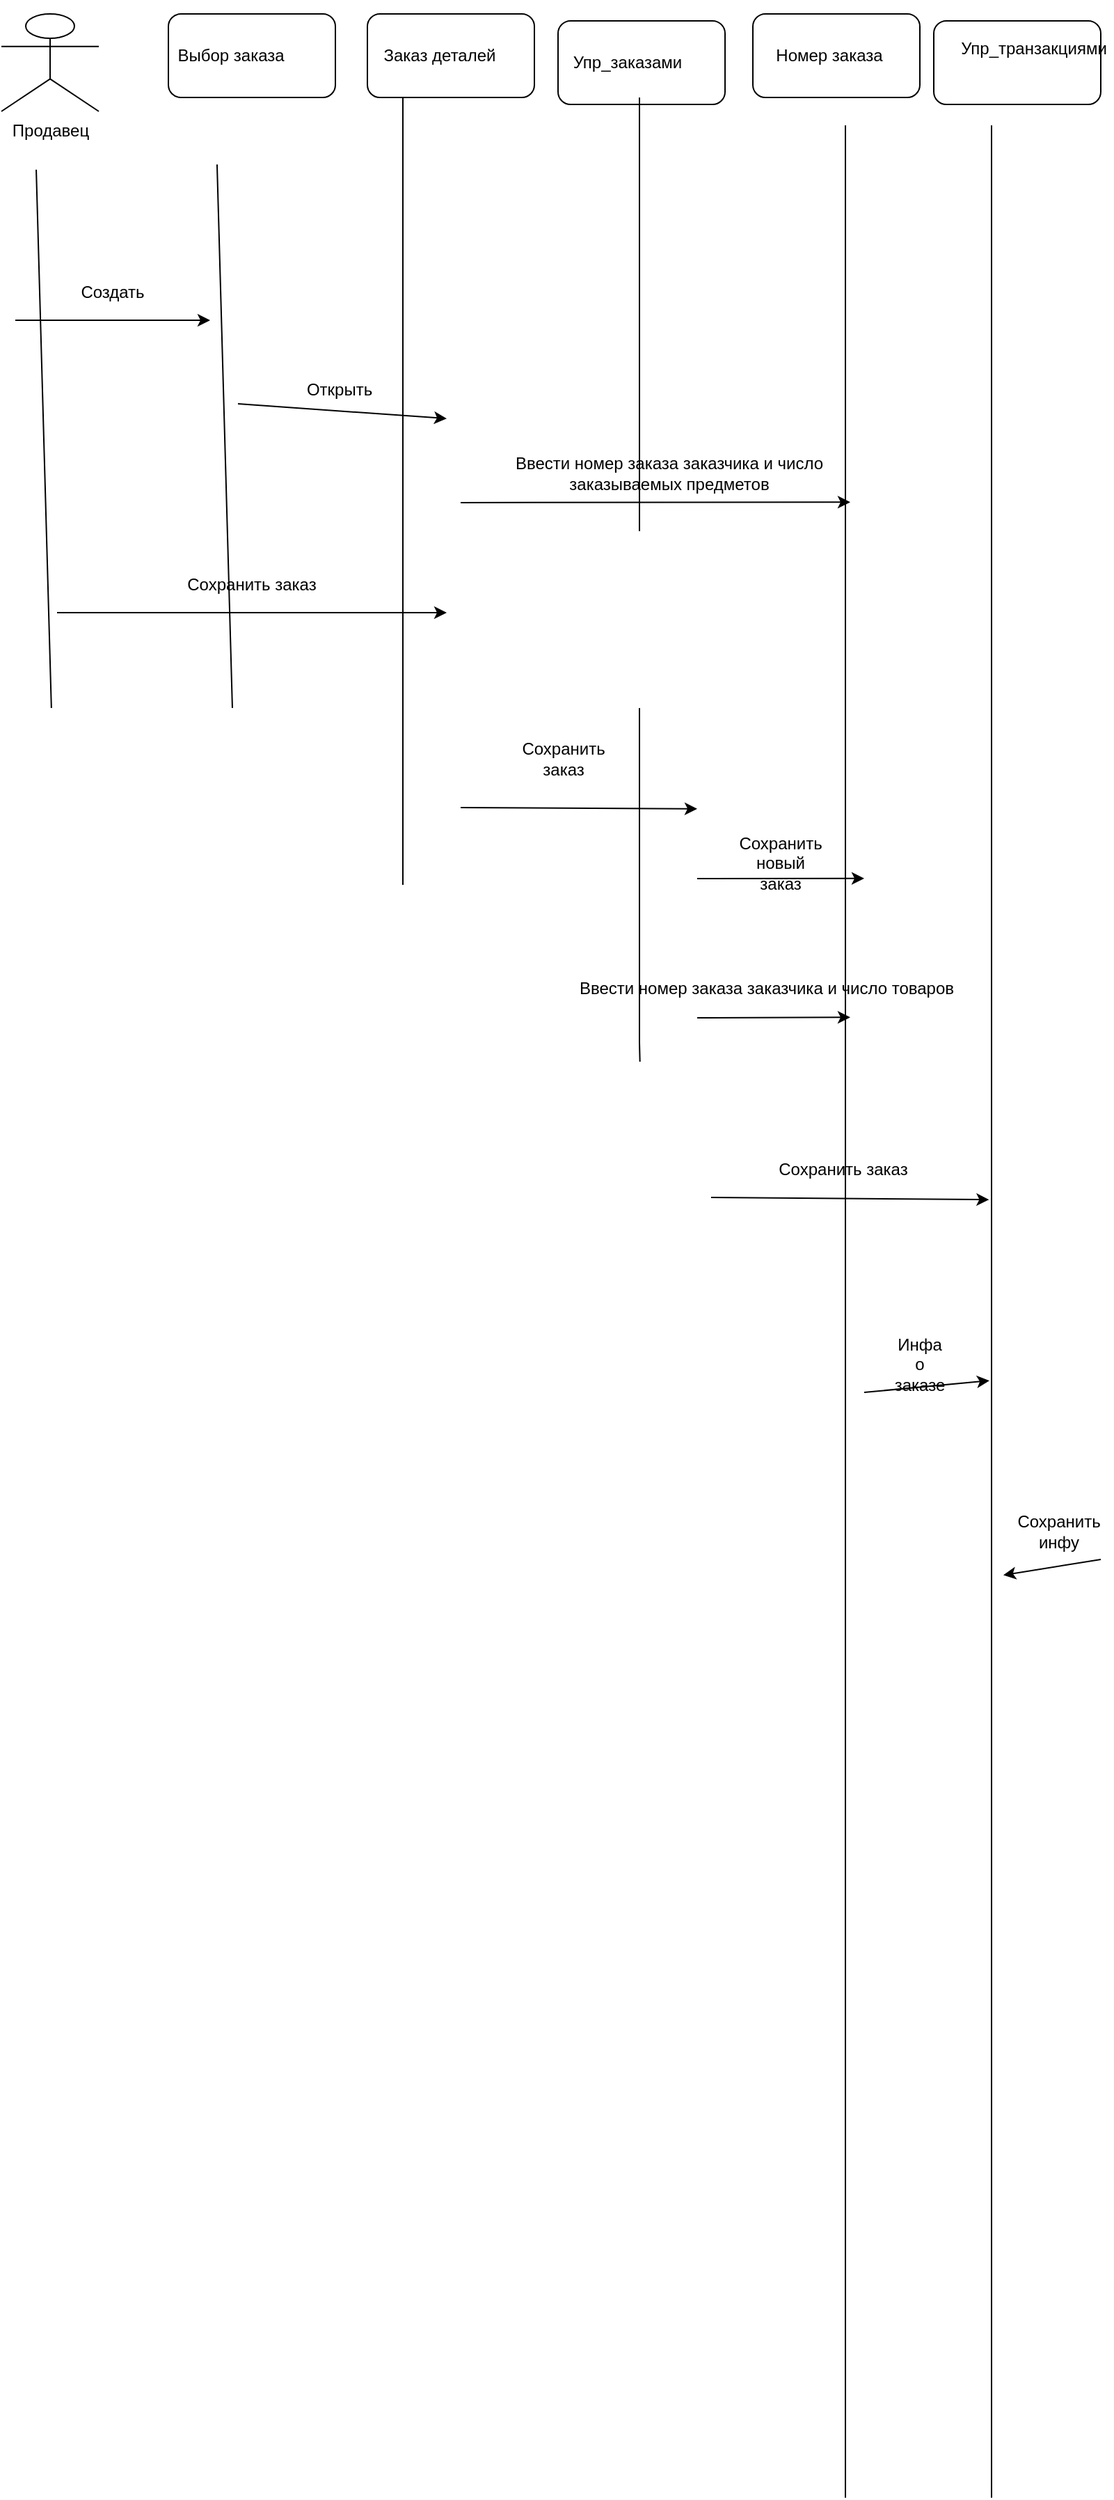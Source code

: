 <mxfile version="14.0.3" type="github" pages="3">
  <diagram id="_l41gC_-QUTHXOedeptn" name="Page-1">
    <mxGraphModel dx="390" dy="635" grid="1" gridSize="10" guides="1" tooltips="1" connect="1" arrows="1" fold="1" page="1" pageScale="1" pageWidth="827" pageHeight="1169" math="0" shadow="0">
      <root>
        <mxCell id="0" />
        <mxCell id="1" parent="0" />
        <mxCell id="vysxgyDkq2wraAgJu6BQ-1" value="Продавец" style="shape=umlActor;verticalLabelPosition=bottom;verticalAlign=top;html=1;outlineConnect=0;" parent="1" vertex="1">
          <mxGeometry x="30" y="50" width="70" height="70" as="geometry" />
        </mxCell>
        <mxCell id="vysxgyDkq2wraAgJu6BQ-5" value="" style="rounded=1;whiteSpace=wrap;html=1;" parent="1" vertex="1">
          <mxGeometry x="150" y="50" width="120" height="60" as="geometry" />
        </mxCell>
        <mxCell id="vysxgyDkq2wraAgJu6BQ-6" value="Выбор заказа" style="text;html=1;strokeColor=none;fillColor=none;align=center;verticalAlign=middle;whiteSpace=wrap;rounded=0;" parent="1" vertex="1">
          <mxGeometry x="150" y="55" width="90" height="50" as="geometry" />
        </mxCell>
        <mxCell id="vysxgyDkq2wraAgJu6BQ-7" value="" style="rounded=1;whiteSpace=wrap;html=1;" parent="1" vertex="1">
          <mxGeometry x="293" y="50" width="120" height="60" as="geometry" />
        </mxCell>
        <mxCell id="vysxgyDkq2wraAgJu6BQ-8" value="Заказ деталей" style="text;html=1;strokeColor=none;fillColor=none;align=center;verticalAlign=middle;whiteSpace=wrap;rounded=0;" parent="1" vertex="1">
          <mxGeometry x="300" y="50" width="90" height="60" as="geometry" />
        </mxCell>
        <mxCell id="vysxgyDkq2wraAgJu6BQ-10" value="" style="rounded=1;whiteSpace=wrap;html=1;fillColor=none;gradientColor=none;" parent="1" vertex="1">
          <mxGeometry x="430" y="55" width="120" height="60" as="geometry" />
        </mxCell>
        <mxCell id="vysxgyDkq2wraAgJu6BQ-11" value="Упр_заказами" style="text;html=1;strokeColor=none;fillColor=none;align=center;verticalAlign=middle;whiteSpace=wrap;rounded=0;" parent="1" vertex="1">
          <mxGeometry x="430" y="60" width="100" height="50" as="geometry" />
        </mxCell>
        <mxCell id="vysxgyDkq2wraAgJu6BQ-12" value="" style="rounded=1;whiteSpace=wrap;html=1;fillColor=none;gradientColor=none;" parent="1" vertex="1">
          <mxGeometry x="570" y="50" width="120" height="60" as="geometry" />
        </mxCell>
        <mxCell id="vysxgyDkq2wraAgJu6BQ-13" value="Номер заказа" style="text;html=1;strokeColor=none;fillColor=none;align=center;verticalAlign=middle;whiteSpace=wrap;rounded=0;" parent="1" vertex="1">
          <mxGeometry x="580" y="50" width="90" height="60" as="geometry" />
        </mxCell>
        <mxCell id="vysxgyDkq2wraAgJu6BQ-14" value="" style="rounded=1;whiteSpace=wrap;html=1;fillColor=none;gradientColor=none;" parent="1" vertex="1">
          <mxGeometry x="700" y="55" width="120" height="60" as="geometry" />
        </mxCell>
        <mxCell id="vysxgyDkq2wraAgJu6BQ-15" value="Упр_транзакциями" style="text;html=1;strokeColor=none;fillColor=none;align=center;verticalAlign=middle;whiteSpace=wrap;rounded=0;" parent="1" vertex="1">
          <mxGeometry x="717" y="40" width="110" height="70" as="geometry" />
        </mxCell>
        <mxCell id="vysxgyDkq2wraAgJu6BQ-16" value="" style="shape=link;html=1;width=130;" parent="1" edge="1">
          <mxGeometry width="100" relative="1" as="geometry">
            <mxPoint x="120" y="160" as="sourcePoint" />
            <mxPoint x="150" y="1223.922" as="targetPoint" />
          </mxGeometry>
        </mxCell>
        <mxCell id="vysxgyDkq2wraAgJu6BQ-17" value="" style="shape=link;html=1;width=170;" parent="1" edge="1">
          <mxGeometry width="100" relative="1" as="geometry">
            <mxPoint x="403.5" y="110" as="sourcePoint" />
            <mxPoint x="423.5" y="1584.902" as="targetPoint" />
            <Array as="points">
              <mxPoint x="403.5" y="790" />
            </Array>
          </mxGeometry>
        </mxCell>
        <mxCell id="vysxgyDkq2wraAgJu6BQ-18" value="" style="shape=link;html=1;width=105;" parent="1" edge="1">
          <mxGeometry width="100" relative="1" as="geometry">
            <mxPoint x="689" y="130" as="sourcePoint" />
            <mxPoint x="689" y="1833.922" as="targetPoint" />
          </mxGeometry>
        </mxCell>
        <mxCell id="vysxgyDkq2wraAgJu6BQ-19" value="" style="endArrow=classic;html=1;" parent="1" edge="1">
          <mxGeometry width="50" height="50" relative="1" as="geometry">
            <mxPoint x="40" y="270" as="sourcePoint" />
            <mxPoint x="180" y="270" as="targetPoint" />
          </mxGeometry>
        </mxCell>
        <mxCell id="vysxgyDkq2wraAgJu6BQ-20" value="Создать" style="text;html=1;strokeColor=none;fillColor=none;align=center;verticalAlign=middle;whiteSpace=wrap;rounded=0;" parent="1" vertex="1">
          <mxGeometry x="90" y="240" width="40" height="20" as="geometry" />
        </mxCell>
        <mxCell id="vysxgyDkq2wraAgJu6BQ-21" value="" style="endArrow=classic;html=1;" parent="1" edge="1">
          <mxGeometry width="50" height="50" relative="1" as="geometry">
            <mxPoint x="200" y="330" as="sourcePoint" />
            <mxPoint x="350" y="340.627" as="targetPoint" />
          </mxGeometry>
        </mxCell>
        <mxCell id="vysxgyDkq2wraAgJu6BQ-23" value="Открыть" style="text;html=1;strokeColor=none;fillColor=none;align=center;verticalAlign=middle;whiteSpace=wrap;rounded=0;" parent="1" vertex="1">
          <mxGeometry x="253" y="310" width="40" height="20" as="geometry" />
        </mxCell>
        <mxCell id="vysxgyDkq2wraAgJu6BQ-24" value="" style="endArrow=classic;html=1;" parent="1" edge="1">
          <mxGeometry width="50" height="50" relative="1" as="geometry">
            <mxPoint x="360" y="401" as="sourcePoint" />
            <mxPoint x="640" y="400.627" as="targetPoint" />
          </mxGeometry>
        </mxCell>
        <mxCell id="vysxgyDkq2wraAgJu6BQ-25" value="Ввести номер заказа заказчика и число заказываемых предметов" style="text;html=1;strokeColor=none;fillColor=none;align=center;verticalAlign=middle;whiteSpace=wrap;rounded=0;" parent="1" vertex="1">
          <mxGeometry x="390" y="370" width="240" height="20" as="geometry" />
        </mxCell>
        <mxCell id="vysxgyDkq2wraAgJu6BQ-26" value="" style="endArrow=classic;html=1;" parent="1" edge="1">
          <mxGeometry width="50" height="50" relative="1" as="geometry">
            <mxPoint x="70" y="480" as="sourcePoint" />
            <mxPoint x="350" y="480" as="targetPoint" />
          </mxGeometry>
        </mxCell>
        <mxCell id="vysxgyDkq2wraAgJu6BQ-27" value="Сохранить заказ" style="text;html=1;strokeColor=none;fillColor=none;align=center;verticalAlign=middle;whiteSpace=wrap;rounded=0;" parent="1" vertex="1">
          <mxGeometry x="90" y="450" width="240" height="20" as="geometry" />
        </mxCell>
        <mxCell id="vysxgyDkq2wraAgJu6BQ-29" value="" style="endArrow=classic;html=1;" parent="1" edge="1">
          <mxGeometry width="50" height="50" relative="1" as="geometry">
            <mxPoint x="360" y="620" as="sourcePoint" />
            <mxPoint x="530" y="620.871" as="targetPoint" />
          </mxGeometry>
        </mxCell>
        <mxCell id="vysxgyDkq2wraAgJu6BQ-30" value="Сохранить заказ" style="text;html=1;strokeColor=none;fillColor=none;align=center;verticalAlign=middle;whiteSpace=wrap;rounded=0;" parent="1" vertex="1">
          <mxGeometry x="414" y="575" width="40" height="20" as="geometry" />
        </mxCell>
        <mxCell id="vysxgyDkq2wraAgJu6BQ-31" value="" style="endArrow=classic;html=1;" parent="1" edge="1">
          <mxGeometry width="50" height="50" relative="1" as="geometry">
            <mxPoint x="530" y="671" as="sourcePoint" />
            <mxPoint x="650" y="670.871" as="targetPoint" />
          </mxGeometry>
        </mxCell>
        <mxCell id="vysxgyDkq2wraAgJu6BQ-32" value="Сохранить новый заказ" style="text;html=1;strokeColor=none;fillColor=none;align=center;verticalAlign=middle;whiteSpace=wrap;rounded=0;" parent="1" vertex="1">
          <mxGeometry x="570" y="650" width="40" height="20" as="geometry" />
        </mxCell>
        <mxCell id="vysxgyDkq2wraAgJu6BQ-33" value="" style="endArrow=classic;html=1;" parent="1" edge="1">
          <mxGeometry width="50" height="50" relative="1" as="geometry">
            <mxPoint x="530" y="771" as="sourcePoint" />
            <mxPoint x="640" y="770.627" as="targetPoint" />
          </mxGeometry>
        </mxCell>
        <mxCell id="vysxgyDkq2wraAgJu6BQ-34" value="Ввести номер заказа заказчика и число товаров" style="text;html=1;strokeColor=none;fillColor=none;align=center;verticalAlign=middle;whiteSpace=wrap;rounded=0;" parent="1" vertex="1">
          <mxGeometry x="440" y="740" width="280" height="20" as="geometry" />
        </mxCell>
        <mxCell id="vysxgyDkq2wraAgJu6BQ-35" value="" style="endArrow=classic;html=1;" parent="1" edge="1">
          <mxGeometry width="50" height="50" relative="1" as="geometry">
            <mxPoint x="540" y="900" as="sourcePoint" />
            <mxPoint x="739.686" y="901.569" as="targetPoint" />
          </mxGeometry>
        </mxCell>
        <mxCell id="vysxgyDkq2wraAgJu6BQ-36" value="Сохранить заказ" style="text;html=1;strokeColor=none;fillColor=none;align=center;verticalAlign=middle;whiteSpace=wrap;rounded=0;" parent="1" vertex="1">
          <mxGeometry x="550" y="870" width="170" height="20" as="geometry" />
        </mxCell>
        <mxCell id="vysxgyDkq2wraAgJu6BQ-37" value="" style="endArrow=classic;html=1;" parent="1" edge="1">
          <mxGeometry width="50" height="50" relative="1" as="geometry">
            <mxPoint x="650" y="1040" as="sourcePoint" />
            <mxPoint x="740" y="1031.569" as="targetPoint" />
          </mxGeometry>
        </mxCell>
        <mxCell id="vysxgyDkq2wraAgJu6BQ-38" value="Инфа о заказе" style="text;html=1;strokeColor=none;fillColor=none;align=center;verticalAlign=middle;whiteSpace=wrap;rounded=0;" parent="1" vertex="1">
          <mxGeometry x="670" y="1010" width="40" height="20" as="geometry" />
        </mxCell>
        <mxCell id="vysxgyDkq2wraAgJu6BQ-39" value="" style="endArrow=classic;html=1;" parent="1" edge="1">
          <mxGeometry width="50" height="50" relative="1" as="geometry">
            <mxPoint x="820" y="1160" as="sourcePoint" />
            <mxPoint x="750" y="1171.255" as="targetPoint" />
          </mxGeometry>
        </mxCell>
        <mxCell id="vysxgyDkq2wraAgJu6BQ-40" value="Сохранить инфу" style="text;html=1;strokeColor=none;fillColor=none;align=center;verticalAlign=middle;whiteSpace=wrap;rounded=0;" parent="1" vertex="1">
          <mxGeometry x="770" y="1130" width="40" height="20" as="geometry" />
        </mxCell>
      </root>
    </mxGraphModel>
  </diagram>
  <diagram id="JtrLancH822Qn2ccDQG0" name="Page-2">
    <mxGraphModel dx="650" dy="1058" grid="1" gridSize="10" guides="1" tooltips="1" connect="1" arrows="1" fold="1" page="1" pageScale="1" pageWidth="827" pageHeight="1169" math="0" shadow="0">
      <root>
        <mxCell id="U8vSfYCrR_L5Kl4enDoz-0" />
        <mxCell id="U8vSfYCrR_L5Kl4enDoz-1" parent="U8vSfYCrR_L5Kl4enDoz-0" />
        <mxCell id="mITib9393QPkTiOjuGc8-0" value=": продавец" style="shape=umlActor;verticalLabelPosition=bottom;verticalAlign=top;html=1;outlineConnect=0;rounded=0;fillColor=none;gradientColor=none;rotation=1;fontStyle=0;" vertex="1" parent="U8vSfYCrR_L5Kl4enDoz-1">
          <mxGeometry x="100" y="100" width="30" height="60" as="geometry" />
        </mxCell>
        <mxCell id="mITib9393QPkTiOjuGc8-1" value="" style="rounded=0;whiteSpace=wrap;html=1;strokeColor=#000000;fillColor=none;gradientColor=none;" vertex="1" parent="U8vSfYCrR_L5Kl4enDoz-1">
          <mxGeometry x="260" y="40" width="100" height="40" as="geometry" />
        </mxCell>
        <mxCell id="mITib9393QPkTiOjuGc8-3" value="выбор варианта заказа" style="text;html=1;strokeColor=none;fillColor=none;align=center;verticalAlign=middle;whiteSpace=wrap;rounded=0;fontStyle=0" vertex="1" parent="U8vSfYCrR_L5Kl4enDoz-1">
          <mxGeometry x="260" y="40" width="100" height="40" as="geometry" />
        </mxCell>
        <mxCell id="mITib9393QPkTiOjuGc8-10" value="" style="endArrow=classic;html=1;" edge="1" parent="U8vSfYCrR_L5Kl4enDoz-1">
          <mxGeometry width="50" height="50" relative="1" as="geometry">
            <mxPoint x="180" y="90" as="sourcePoint" />
            <mxPoint x="230" y="70" as="targetPoint" />
          </mxGeometry>
        </mxCell>
        <mxCell id="mITib9393QPkTiOjuGc8-12" value="1: создать()" style="text;html=1;strokeColor=none;fillColor=none;align=center;verticalAlign=middle;whiteSpace=wrap;rounded=0;" vertex="1" parent="U8vSfYCrR_L5Kl4enDoz-1">
          <mxGeometry x="140" y="60" width="70" height="20" as="geometry" />
        </mxCell>
        <mxCell id="mITib9393QPkTiOjuGc8-13" value="" style="endArrow=none;html=1;entryX=0;entryY=1;entryDx=0;entryDy=0;" edge="1" parent="U8vSfYCrR_L5Kl4enDoz-1" target="mITib9393QPkTiOjuGc8-3">
          <mxGeometry width="50" height="50" relative="1" as="geometry">
            <mxPoint x="150" y="140" as="sourcePoint" />
            <mxPoint x="250" y="80" as="targetPoint" />
          </mxGeometry>
        </mxCell>
        <mxCell id="mITib9393QPkTiOjuGc8-14" value="" style="rounded=0;whiteSpace=wrap;html=1;strokeColor=#000000;fillColor=none;gradientColor=none;" vertex="1" parent="U8vSfYCrR_L5Kl4enDoz-1">
          <mxGeometry x="460" y="110" width="160" height="30" as="geometry" />
        </mxCell>
        <mxCell id="mITib9393QPkTiOjuGc8-16" value="форма деталей заказа : заказ деталей" style="text;html=1;strokeColor=none;fillColor=none;align=center;verticalAlign=middle;whiteSpace=wrap;rounded=0;" vertex="1" parent="U8vSfYCrR_L5Kl4enDoz-1">
          <mxGeometry x="460" y="110" width="160" height="30" as="geometry" />
        </mxCell>
        <mxCell id="mITib9393QPkTiOjuGc8-20" value="" style="endArrow=none;html=1;exitX=0;exitY=0;exitDx=0;exitDy=0;entryX=1;entryY=1;entryDx=0;entryDy=0;" edge="1" parent="U8vSfYCrR_L5Kl4enDoz-1" source="mITib9393QPkTiOjuGc8-16" target="mITib9393QPkTiOjuGc8-3">
          <mxGeometry width="50" height="50" relative="1" as="geometry">
            <mxPoint x="450" y="110" as="sourcePoint" />
            <mxPoint x="380" y="80" as="targetPoint" />
          </mxGeometry>
        </mxCell>
        <mxCell id="mITib9393QPkTiOjuGc8-21" value="" style="endArrow=classic;html=1;" edge="1" parent="U8vSfYCrR_L5Kl4enDoz-1">
          <mxGeometry width="50" height="50" relative="1" as="geometry">
            <mxPoint x="400" y="70" as="sourcePoint" />
            <mxPoint x="450" y="90" as="targetPoint" />
          </mxGeometry>
        </mxCell>
        <mxCell id="mITib9393QPkTiOjuGc8-22" value="2: открыть( )" style="text;html=1;strokeColor=none;fillColor=none;align=center;verticalAlign=middle;whiteSpace=wrap;rounded=0;" vertex="1" parent="U8vSfYCrR_L5Kl4enDoz-1">
          <mxGeometry x="380" y="50" width="90" height="20" as="geometry" />
        </mxCell>
        <mxCell id="mITib9393QPkTiOjuGc8-24" value="" style="endArrow=none;html=1;entryX=0;entryY=1;entryDx=0;entryDy=0;entryPerimeter=0;" edge="1" parent="U8vSfYCrR_L5Kl4enDoz-1" target="mITib9393QPkTiOjuGc8-16">
          <mxGeometry width="50" height="50" relative="1" as="geometry">
            <mxPoint x="160" y="150" as="sourcePoint" />
            <mxPoint x="450" y="140" as="targetPoint" />
          </mxGeometry>
        </mxCell>
        <mxCell id="mITib9393QPkTiOjuGc8-25" value="" style="endArrow=classic;html=1;" edge="1" parent="U8vSfYCrR_L5Kl4enDoz-1">
          <mxGeometry width="50" height="50" relative="1" as="geometry">
            <mxPoint x="280" y="130" as="sourcePoint" />
            <mxPoint x="350" y="130" as="targetPoint" />
          </mxGeometry>
        </mxCell>
        <mxCell id="mITib9393QPkTiOjuGc8-27" value="4: сохранить заказ( )" style="text;html=1;strokeColor=none;fillColor=none;align=center;verticalAlign=middle;whiteSpace=wrap;rounded=0;" vertex="1" parent="U8vSfYCrR_L5Kl4enDoz-1">
          <mxGeometry x="230" y="100" width="140" height="20" as="geometry" />
        </mxCell>
        <mxCell id="mITib9393QPkTiOjuGc8-28" value="" style="rounded=0;whiteSpace=wrap;html=1;strokeColor=#000000;fillColor=none;gradientColor=none;" vertex="1" parent="U8vSfYCrR_L5Kl4enDoz-1">
          <mxGeometry x="80" y="240" width="110" height="40" as="geometry" />
        </mxCell>
        <mxCell id="mITib9393QPkTiOjuGc8-29" value="заказ номер 1234 : заказ" style="text;html=1;strokeColor=none;fillColor=none;align=center;verticalAlign=middle;whiteSpace=wrap;rounded=0;" vertex="1" parent="U8vSfYCrR_L5Kl4enDoz-1">
          <mxGeometry x="80" y="240" width="110" height="40" as="geometry" />
        </mxCell>
        <mxCell id="mITib9393QPkTiOjuGc8-33" value="" style="endArrow=none;html=1;entryX=0.125;entryY=1;entryDx=0;entryDy=0;entryPerimeter=0;exitX=1;exitY=0;exitDx=0;exitDy=0;" edge="1" parent="U8vSfYCrR_L5Kl4enDoz-1" source="mITib9393QPkTiOjuGc8-29" target="mITib9393QPkTiOjuGc8-16">
          <mxGeometry width="50" height="50" relative="1" as="geometry">
            <mxPoint x="260" y="210" as="sourcePoint" />
            <mxPoint x="310" y="160" as="targetPoint" />
          </mxGeometry>
        </mxCell>
        <mxCell id="mITib9393QPkTiOjuGc8-34" value="" style="endArrow=classic;html=1;" edge="1" parent="U8vSfYCrR_L5Kl4enDoz-1">
          <mxGeometry width="50" height="50" relative="1" as="geometry">
            <mxPoint x="380" y="190" as="sourcePoint" />
            <mxPoint x="300" y="230" as="targetPoint" />
          </mxGeometry>
        </mxCell>
        <mxCell id="mITib9393QPkTiOjuGc8-35" value="3: ввести номер заказа, заказчика и число заказываемых предметов( )" style="text;html=1;strokeColor=none;fillColor=none;align=center;verticalAlign=middle;whiteSpace=wrap;rounded=0;" vertex="1" parent="U8vSfYCrR_L5Kl4enDoz-1">
          <mxGeometry x="140" y="210" width="430" height="20" as="geometry" />
        </mxCell>
        <mxCell id="mITib9393QPkTiOjuGc8-36" value="" style="rounded=0;whiteSpace=wrap;html=1;strokeColor=#000000;fillColor=none;gradientColor=none;" vertex="1" parent="U8vSfYCrR_L5Kl4enDoz-1">
          <mxGeometry x="190" y="460" width="150" height="30" as="geometry" />
        </mxCell>
        <mxCell id="mITib9393QPkTiOjuGc8-37" value="управляющий заказами : Упр_заказами" style="text;html=1;strokeColor=none;fillColor=none;align=center;verticalAlign=middle;whiteSpace=wrap;rounded=0;" vertex="1" parent="U8vSfYCrR_L5Kl4enDoz-1">
          <mxGeometry x="190" y="460" width="150" height="30" as="geometry" />
        </mxCell>
        <mxCell id="mITib9393QPkTiOjuGc8-38" value="" style="endArrow=none;html=1;entryX=0.5;entryY=1;entryDx=0;entryDy=0;exitX=1;exitY=0.25;exitDx=0;exitDy=0;" edge="1" parent="U8vSfYCrR_L5Kl4enDoz-1" source="mITib9393QPkTiOjuGc8-37" target="mITib9393QPkTiOjuGc8-16">
          <mxGeometry width="50" height="50" relative="1" as="geometry">
            <mxPoint x="320" y="360" as="sourcePoint" />
            <mxPoint x="370" y="310" as="targetPoint" />
          </mxGeometry>
        </mxCell>
        <mxCell id="mITib9393QPkTiOjuGc8-39" value="" style="endArrow=classic;html=1;exitX=0.556;exitY=1;exitDx=0;exitDy=0;exitPerimeter=0;" edge="1" parent="U8vSfYCrR_L5Kl4enDoz-1" source="mITib9393QPkTiOjuGc8-41">
          <mxGeometry width="50" height="50" relative="1" as="geometry">
            <mxPoint x="500" y="290" as="sourcePoint" />
            <mxPoint x="460" y="330" as="targetPoint" />
          </mxGeometry>
        </mxCell>
        <mxCell id="mITib9393QPkTiOjuGc8-41" value="5: сохранить заказ( )" style="text;html=1;strokeColor=none;fillColor=none;align=center;verticalAlign=middle;whiteSpace=wrap;rounded=0;" vertex="1" parent="U8vSfYCrR_L5Kl4enDoz-1">
          <mxGeometry x="390" y="240" width="180" height="40" as="geometry" />
        </mxCell>
        <mxCell id="mITib9393QPkTiOjuGc8-47" value="" style="endArrow=none;html=1;entryX=0.5;entryY=1;entryDx=0;entryDy=0;exitX=0;exitY=0;exitDx=0;exitDy=0;" edge="1" parent="U8vSfYCrR_L5Kl4enDoz-1" source="mITib9393QPkTiOjuGc8-37" target="mITib9393QPkTiOjuGc8-29">
          <mxGeometry width="50" height="50" relative="1" as="geometry">
            <mxPoint x="210" y="450" as="sourcePoint" />
            <mxPoint x="180" y="330" as="targetPoint" />
          </mxGeometry>
        </mxCell>
        <mxCell id="mITib9393QPkTiOjuGc8-48" value="" style="endArrow=classic;html=1;" edge="1" parent="U8vSfYCrR_L5Kl4enDoz-1">
          <mxGeometry width="50" height="50" relative="1" as="geometry">
            <mxPoint x="160" y="390" as="sourcePoint" />
            <mxPoint x="130" y="330" as="targetPoint" />
          </mxGeometry>
        </mxCell>
        <mxCell id="mITib9393QPkTiOjuGc8-50" value="6: создать новый заказ( )&lt;br&gt;7: ввести номер заказа, заказчика и число заказываемых предметов ( )" style="text;html=1;strokeColor=none;fillColor=none;align=center;verticalAlign=middle;whiteSpace=wrap;rounded=0;" vertex="1" parent="U8vSfYCrR_L5Kl4enDoz-1">
          <mxGeometry x="20" y="370" width="460" height="40" as="geometry" />
        </mxCell>
        <mxCell id="mITib9393QPkTiOjuGc8-53" value="" style="rounded=0;whiteSpace=wrap;html=1;strokeColor=#000000;fillColor=none;gradientColor=none;" vertex="1" parent="U8vSfYCrR_L5Kl4enDoz-1">
          <mxGeometry x="600" y="400" width="200" height="40" as="geometry" />
        </mxCell>
        <mxCell id="mITib9393QPkTiOjuGc8-55" value="управляющий транзакциями :&lt;br&gt;Упр_транзакциями" style="text;html=1;strokeColor=none;fillColor=none;align=center;verticalAlign=middle;whiteSpace=wrap;rounded=0;" vertex="1" parent="U8vSfYCrR_L5Kl4enDoz-1">
          <mxGeometry x="600" y="400" width="200" height="40" as="geometry" />
        </mxCell>
        <mxCell id="mITib9393QPkTiOjuGc8-58" value="" style="endArrow=none;html=1;exitX=0.909;exitY=1;exitDx=0;exitDy=0;exitPerimeter=0;entryX=0;entryY=0;entryDx=0;entryDy=0;" edge="1" parent="U8vSfYCrR_L5Kl4enDoz-1" source="mITib9393QPkTiOjuGc8-29" target="mITib9393QPkTiOjuGc8-55">
          <mxGeometry width="50" height="50" relative="1" as="geometry">
            <mxPoint x="200" y="280" as="sourcePoint" />
            <mxPoint x="310" y="270" as="targetPoint" />
          </mxGeometry>
        </mxCell>
        <mxCell id="mITib9393QPkTiOjuGc8-59" value="" style="endArrow=classic;html=1;" edge="1" parent="U8vSfYCrR_L5Kl4enDoz-1">
          <mxGeometry width="50" height="50" relative="1" as="geometry">
            <mxPoint x="280" y="290" as="sourcePoint" />
            <mxPoint x="370" y="310" as="targetPoint" />
          </mxGeometry>
        </mxCell>
        <mxCell id="mITib9393QPkTiOjuGc8-60" value="9: информация о заказе( )" style="text;html=1;strokeColor=none;fillColor=none;align=center;verticalAlign=middle;whiteSpace=wrap;rounded=0;" vertex="1" parent="U8vSfYCrR_L5Kl4enDoz-1">
          <mxGeometry x="250" y="260" width="170" height="30" as="geometry" />
        </mxCell>
        <mxCell id="mITib9393QPkTiOjuGc8-61" value="" style="endArrow=none;html=1;entryX=0;entryY=0.75;entryDx=0;entryDy=0;" edge="1" parent="U8vSfYCrR_L5Kl4enDoz-1" target="mITib9393QPkTiOjuGc8-55">
          <mxGeometry width="50" height="50" relative="1" as="geometry">
            <mxPoint x="340" y="470" as="sourcePoint" />
            <mxPoint x="310" y="410" as="targetPoint" />
          </mxGeometry>
        </mxCell>
        <mxCell id="mITib9393QPkTiOjuGc8-62" value="" style="endArrow=classic;html=1;" edge="1" parent="U8vSfYCrR_L5Kl4enDoz-1">
          <mxGeometry width="50" height="50" relative="1" as="geometry">
            <mxPoint x="430" y="440" as="sourcePoint" />
            <mxPoint x="510" y="420" as="targetPoint" />
          </mxGeometry>
        </mxCell>
        <mxCell id="mITib9393QPkTiOjuGc8-65" value="8: сохранить заказ( )" style="text;html=1;strokeColor=none;fillColor=none;align=center;verticalAlign=middle;whiteSpace=wrap;rounded=0;" vertex="1" parent="U8vSfYCrR_L5Kl4enDoz-1">
          <mxGeometry x="360" y="410" width="240" as="geometry" />
        </mxCell>
      </root>
    </mxGraphModel>
  </diagram>
  <diagram id="j4nEMp0bbja178Haw7C2" name="Page-3">
    <mxGraphModel dx="1114" dy="1009" grid="1" gridSize="10" guides="1" tooltips="1" connect="1" arrows="1" fold="1" page="1" pageScale="1" pageWidth="827" pageHeight="1169" math="0" shadow="0">
      <root>
        <mxCell id="TuhTvAoK73bjO-Do5XjX-0" />
        <mxCell id="TuhTvAoK73bjO-Do5XjX-1" parent="TuhTvAoK73bjO-Do5XjX-0" />
        <mxCell id="TuhTvAoK73bjO-Do5XjX-2" value="" style="ellipse;whiteSpace=wrap;html=1;aspect=fixed;rounded=0;fillColor=#000000;" vertex="1" parent="TuhTvAoK73bjO-Do5XjX-1">
          <mxGeometry x="230" y="60" width="50" height="50" as="geometry" />
        </mxCell>
        <mxCell id="TuhTvAoK73bjO-Do5XjX-3" value="Состояние объекта Заказ" style="text;html=1;strokeColor=none;fillColor=none;align=center;verticalAlign=middle;whiteSpace=wrap;rounded=0;" vertex="1" parent="TuhTvAoK73bjO-Do5XjX-1">
          <mxGeometry x="420" y="40" width="150" height="20" as="geometry" />
        </mxCell>
        <mxCell id="TuhTvAoK73bjO-Do5XjX-4" value="" style="rounded=1;whiteSpace=wrap;html=1;strokeColor=#000000;gradientColor=none;fillColor=none;" vertex="1" parent="TuhTvAoK73bjO-Do5XjX-1">
          <mxGeometry x="50" y="150" width="730" height="370" as="geometry" />
        </mxCell>
        <mxCell id="TuhTvAoK73bjO-Do5XjX-6" value="Супер состояние объекта Заказ" style="text;html=1;strokeColor=none;fillColor=none;align=center;verticalAlign=middle;whiteSpace=wrap;rounded=0;" vertex="1" parent="TuhTvAoK73bjO-Do5XjX-1">
          <mxGeometry x="310" y="150" width="210" height="30" as="geometry" />
        </mxCell>
        <mxCell id="TuhTvAoK73bjO-Do5XjX-9" value="" style="rounded=1;whiteSpace=wrap;html=1;strokeColor=#000000;fillColor=none;gradientColor=none;" vertex="1" parent="TuhTvAoK73bjO-Do5XjX-1">
          <mxGeometry x="125" y="330" width="260" height="90" as="geometry" />
        </mxCell>
        <mxCell id="TuhTvAoK73bjO-Do5XjX-10" value="Инициализация" style="text;html=1;strokeColor=none;fillColor=none;align=center;verticalAlign=middle;whiteSpace=wrap;rounded=0;" vertex="1" parent="TuhTvAoK73bjO-Do5XjX-1">
          <mxGeometry x="160" y="300" width="200" height="90" as="geometry" />
        </mxCell>
        <mxCell id="TuhTvAoK73bjO-Do5XjX-11" value="" style="endArrow=none;html=1;" edge="1" parent="TuhTvAoK73bjO-Do5XjX-1">
          <mxGeometry width="50" height="50" relative="1" as="geometry">
            <mxPoint x="140" y="368" as="sourcePoint" />
            <mxPoint x="370" y="368" as="targetPoint" />
            <Array as="points">
              <mxPoint x="340" y="368" />
            </Array>
          </mxGeometry>
        </mxCell>
        <mxCell id="TuhTvAoK73bjO-Do5XjX-12" value="entry/ Сохранить дату заказа&lt;br&gt;do/ Собрать клиентскую информацию&lt;br&gt;do/ Добавить к заказу новую позицию" style="text;html=1;strokeColor=none;fillColor=none;align=left;verticalAlign=middle;whiteSpace=wrap;rounded=0;" vertex="1" parent="TuhTvAoK73bjO-Do5XjX-1">
          <mxGeometry x="150" y="370" width="220" height="50" as="geometry" />
        </mxCell>
        <mxCell id="TuhTvAoK73bjO-Do5XjX-14" value="" style="endArrow=classic;html=1;exitX=0.5;exitY=1;exitDx=0;exitDy=0;" edge="1" parent="TuhTvAoK73bjO-Do5XjX-1" source="TuhTvAoK73bjO-Do5XjX-2">
          <mxGeometry width="50" height="50" relative="1" as="geometry">
            <mxPoint x="200" y="290" as="sourcePoint" />
            <mxPoint x="250" y="330" as="targetPoint" />
          </mxGeometry>
        </mxCell>
        <mxCell id="TuhTvAoK73bjO-Do5XjX-15" value="" style="rounded=1;whiteSpace=wrap;html=1;strokeColor=#000000;fillColor=none;gradientColor=none;align=left;" vertex="1" parent="TuhTvAoK73bjO-Do5XjX-1">
          <mxGeometry x="510" y="345" width="120" height="60" as="geometry" />
        </mxCell>
        <mxCell id="TuhTvAoK73bjO-Do5XjX-16" value="Выполнение заказа приостановлено" style="text;html=1;strokeColor=none;fillColor=none;align=center;verticalAlign=top;whiteSpace=wrap;rounded=0;" vertex="1" parent="TuhTvAoK73bjO-Do5XjX-1">
          <mxGeometry x="510" y="350" width="120" height="50" as="geometry" />
        </mxCell>
        <mxCell id="TuhTvAoK73bjO-Do5XjX-17" value="" style="endArrow=classic;html=1;entryX=0;entryY=0.75;entryDx=0;entryDy=0;exitX=1;exitY=0.75;exitDx=0;exitDy=0;" edge="1" parent="TuhTvAoK73bjO-Do5XjX-1" source="TuhTvAoK73bjO-Do5XjX-9" target="TuhTvAoK73bjO-Do5XjX-16">
          <mxGeometry width="50" height="50" relative="1" as="geometry">
            <mxPoint x="420" y="440" as="sourcePoint" />
            <mxPoint x="470" y="390" as="targetPoint" />
          </mxGeometry>
        </mxCell>
        <mxCell id="TuhTvAoK73bjO-Do5XjX-18" value="Выполнить заказ" style="text;html=1;strokeColor=none;fillColor=none;align=center;verticalAlign=middle;whiteSpace=wrap;rounded=0;" vertex="1" parent="TuhTvAoK73bjO-Do5XjX-1">
          <mxGeometry x="400" y="360" width="110" height="20" as="geometry" />
        </mxCell>
        <mxCell id="TuhTvAoK73bjO-Do5XjX-20" value="" style="curved=1;endArrow=classic;html=1;entryX=0.75;entryY=0;entryDx=0;entryDy=0;" edge="1" parent="TuhTvAoK73bjO-Do5XjX-1" target="TuhTvAoK73bjO-Do5XjX-16">
          <mxGeometry width="50" height="50" relative="1" as="geometry">
            <mxPoint x="530" y="350" as="sourcePoint" />
            <mxPoint x="700" y="530" as="targetPoint" />
            <Array as="points">
              <mxPoint x="540" y="260" />
              <mxPoint x="590" y="260" />
            </Array>
          </mxGeometry>
        </mxCell>
        <mxCell id="TuhTvAoK73bjO-Do5XjX-22" value="Добавить к заказу новую позицию[ Остаются незаполненные позиции ]" style="text;html=1;strokeColor=none;fillColor=none;align=center;verticalAlign=middle;whiteSpace=wrap;rounded=0;" vertex="1" parent="TuhTvAoK73bjO-Do5XjX-1">
          <mxGeometry x="240" y="200" width="540" height="90" as="geometry" />
        </mxCell>
        <mxCell id="TuhTvAoK73bjO-Do5XjX-23" value="" style="rounded=1;whiteSpace=wrap;html=1;strokeColor=#000000;fillColor=none;gradientColor=none;align=left;" vertex="1" parent="TuhTvAoK73bjO-Do5XjX-1">
          <mxGeometry x="150" y="660" width="240" height="60" as="geometry" />
        </mxCell>
        <mxCell id="TuhTvAoK73bjO-Do5XjX-25" value="" style="rounded=1;whiteSpace=wrap;html=1;strokeColor=#000000;fillColor=none;gradientColor=none;align=left;" vertex="1" parent="TuhTvAoK73bjO-Do5XjX-1">
          <mxGeometry x="520" y="660" width="180" height="60" as="geometry" />
        </mxCell>
        <mxCell id="TuhTvAoK73bjO-Do5XjX-26" value="" style="ellipse;whiteSpace=wrap;html=1;aspect=fixed;rounded=0;gradientColor=none;align=left;labelBorderColor=none;fillColor=#000000;rotation=-15;" vertex="1" parent="TuhTvAoK73bjO-Do5XjX-1">
          <mxGeometry x="425.24" y="836.2" width="20" height="20" as="geometry" />
        </mxCell>
        <mxCell id="TuhTvAoK73bjO-Do5XjX-29" value="" style="endArrow=classic;html=1;entryX=0.5;entryY=0;entryDx=0;entryDy=0;exitX=0.5;exitY=1;exitDx=0;exitDy=0;" edge="1" parent="TuhTvAoK73bjO-Do5XjX-1" source="TuhTvAoK73bjO-Do5XjX-16" target="TuhTvAoK73bjO-Do5XjX-25">
          <mxGeometry width="50" height="50" relative="1" as="geometry">
            <mxPoint x="430" y="510" as="sourcePoint" />
            <mxPoint x="480" y="460" as="targetPoint" />
          </mxGeometry>
        </mxCell>
        <mxCell id="TuhTvAoK73bjO-Do5XjX-30" value="" style="endArrow=classic;html=1;entryX=0.5;entryY=0;entryDx=0;entryDy=0;exitX=0.5;exitY=1;exitDx=0;exitDy=0;" edge="1" parent="TuhTvAoK73bjO-Do5XjX-1" source="TuhTvAoK73bjO-Do5XjX-12" target="TuhTvAoK73bjO-Do5XjX-23">
          <mxGeometry width="50" height="50" relative="1" as="geometry">
            <mxPoint x="430" y="510" as="sourcePoint" />
            <mxPoint x="480" y="460" as="targetPoint" />
          </mxGeometry>
        </mxCell>
        <mxCell id="TuhTvAoK73bjO-Do5XjX-31" value="" style="endArrow=classic;html=1;exitX=0.25;exitY=1;exitDx=0;exitDy=0;" edge="1" parent="TuhTvAoK73bjO-Do5XjX-1" source="TuhTvAoK73bjO-Do5XjX-25">
          <mxGeometry width="50" height="50" relative="1" as="geometry">
            <mxPoint x="430" y="740" as="sourcePoint" />
            <mxPoint x="450" y="840" as="targetPoint" />
          </mxGeometry>
        </mxCell>
        <mxCell id="TuhTvAoK73bjO-Do5XjX-32" value="" style="endArrow=classic;html=1;entryX=0;entryY=0;entryDx=0;entryDy=0;" edge="1" parent="TuhTvAoK73bjO-Do5XjX-1" target="TuhTvAoK73bjO-Do5XjX-26">
          <mxGeometry width="50" height="50" relative="1" as="geometry">
            <mxPoint x="280" y="720" as="sourcePoint" />
            <mxPoint x="470" y="710" as="targetPoint" />
          </mxGeometry>
        </mxCell>
        <mxCell id="TuhTvAoK73bjO-Do5XjX-33" value="Отменен" style="text;html=1;strokeColor=none;fillColor=none;align=center;verticalAlign=middle;whiteSpace=wrap;rounded=0;" vertex="1" parent="TuhTvAoK73bjO-Do5XjX-1">
          <mxGeometry x="210" y="660" width="120" height="20" as="geometry" />
        </mxCell>
        <mxCell id="TuhTvAoK73bjO-Do5XjX-35" value="" style="endArrow=none;html=1;exitX=0;exitY=0.5;exitDx=0;exitDy=0;entryX=1;entryY=0.5;entryDx=0;entryDy=0;" edge="1" parent="TuhTvAoK73bjO-Do5XjX-1" source="TuhTvAoK73bjO-Do5XjX-23" target="TuhTvAoK73bjO-Do5XjX-23">
          <mxGeometry width="50" height="50" relative="1" as="geometry">
            <mxPoint x="290" y="780" as="sourcePoint" />
            <mxPoint x="370" y="690" as="targetPoint" />
          </mxGeometry>
        </mxCell>
        <mxCell id="TuhTvAoK73bjO-Do5XjX-36" value="exit/ Сохранить дату отмены" style="text;html=1;strokeColor=none;fillColor=none;align=center;verticalAlign=middle;whiteSpace=wrap;rounded=0;" vertex="1" parent="TuhTvAoK73bjO-Do5XjX-1">
          <mxGeometry x="160" y="690" width="220" height="30" as="geometry" />
        </mxCell>
        <mxCell id="TuhTvAoK73bjO-Do5XjX-37" value="Отменить заказэ" style="text;html=1;strokeColor=none;fillColor=none;align=center;verticalAlign=middle;whiteSpace=wrap;rounded=0;" vertex="1" parent="TuhTvAoK73bjO-Do5XjX-1">
          <mxGeometry x="210" y="560" width="110" height="30" as="geometry" />
        </mxCell>
        <mxCell id="TuhTvAoK73bjO-Do5XjX-40" value="добавить к заказу новую позицию[ Не осталось незаполненных позиций ]" style="text;html=1;strokeColor=none;fillColor=none;align=center;verticalAlign=middle;whiteSpace=wrap;rounded=0;" vertex="1" parent="TuhTvAoK73bjO-Do5XjX-1">
          <mxGeometry x="340" y="610" width="480" height="20" as="geometry" />
        </mxCell>
        <mxCell id="TuhTvAoK73bjO-Do5XjX-41" value="Выполнен" style="text;html=1;strokeColor=none;fillColor=none;align=center;verticalAlign=middle;whiteSpace=wrap;rounded=0;" vertex="1" parent="TuhTvAoK73bjO-Do5XjX-1">
          <mxGeometry x="560" y="660" width="100" height="20" as="geometry" />
        </mxCell>
        <mxCell id="TuhTvAoK73bjO-Do5XjX-42" value="" style="endArrow=none;html=1;entryX=1;entryY=0.5;entryDx=0;entryDy=0;exitX=0;exitY=0.5;exitDx=0;exitDy=0;" edge="1" parent="TuhTvAoK73bjO-Do5XjX-1" source="TuhTvAoK73bjO-Do5XjX-25" target="TuhTvAoK73bjO-Do5XjX-25">
          <mxGeometry width="50" height="50" relative="1" as="geometry">
            <mxPoint x="550" y="720" as="sourcePoint" />
            <mxPoint x="600" y="670" as="targetPoint" />
          </mxGeometry>
        </mxCell>
        <mxCell id="TuhTvAoK73bjO-Do5XjX-43" value="do/ Выписать счет" style="text;html=1;strokeColor=none;fillColor=none;align=center;verticalAlign=middle;whiteSpace=wrap;rounded=0;" vertex="1" parent="TuhTvAoK73bjO-Do5XjX-1">
          <mxGeometry x="530" y="695" width="160" height="20" as="geometry" />
        </mxCell>
      </root>
    </mxGraphModel>
  </diagram>
</mxfile>
